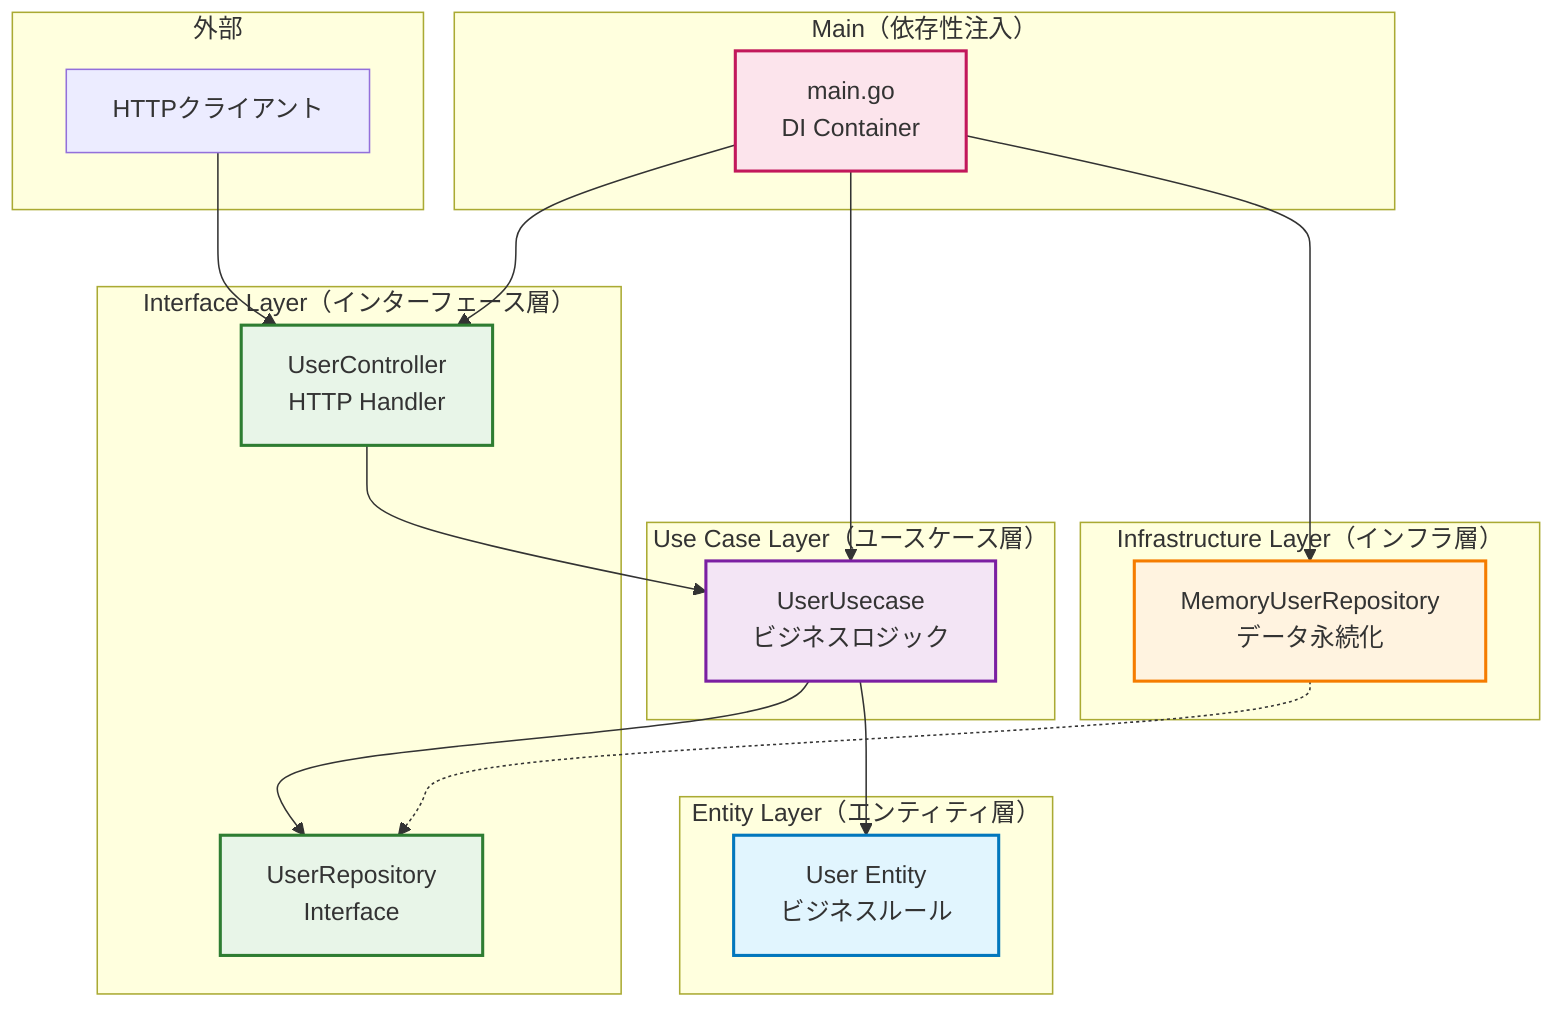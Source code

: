 graph TB
    subgraph "外部"
        Client[HTTPクライアント]
    end
    
    subgraph "Interface Layer（インターフェース層）"
        Controller[UserController<br/>HTTP Handler]
        RepoInterface[UserRepository<br/>Interface]
    end
    
    subgraph "Use Case Layer（ユースケース層）"
        UseCase[UserUsecase<br/>ビジネスロジック]
    end
    
    subgraph "Entity Layer（エンティティ層）"
        Entity[User Entity<br/>ビジネスルール]
    end
    
    subgraph "Infrastructure Layer（インフラ層）"
        Repository[MemoryUserRepository<br/>データ永続化]
    end
    
    subgraph "Main（依存性注入）"
        Main[main.go<br/>DI Container]
    end

    Client --> Controller
    Controller --> UseCase
    UseCase --> RepoInterface
    UseCase --> Entity
    Repository -.-> RepoInterface
    Main --> Controller
    Main --> UseCase
    Main --> Repository

    classDef entity fill:#e1f5fe,stroke:#0277bd,stroke-width:2px
    classDef usecase fill:#f3e5f5,stroke:#7b1fa2,stroke-width:2px
    classDef interface fill:#e8f5e8,stroke:#2e7d32,stroke-width:2px
    classDef infrastructure fill:#fff3e0,stroke:#f57c00,stroke-width:2px
    classDef main fill:#fce4ec,stroke:#c2185b,stroke-width:2px

    class Entity entity
    class UseCase usecase
    class Controller,RepoInterface interface
    class Repository infrastructure
    class Main main